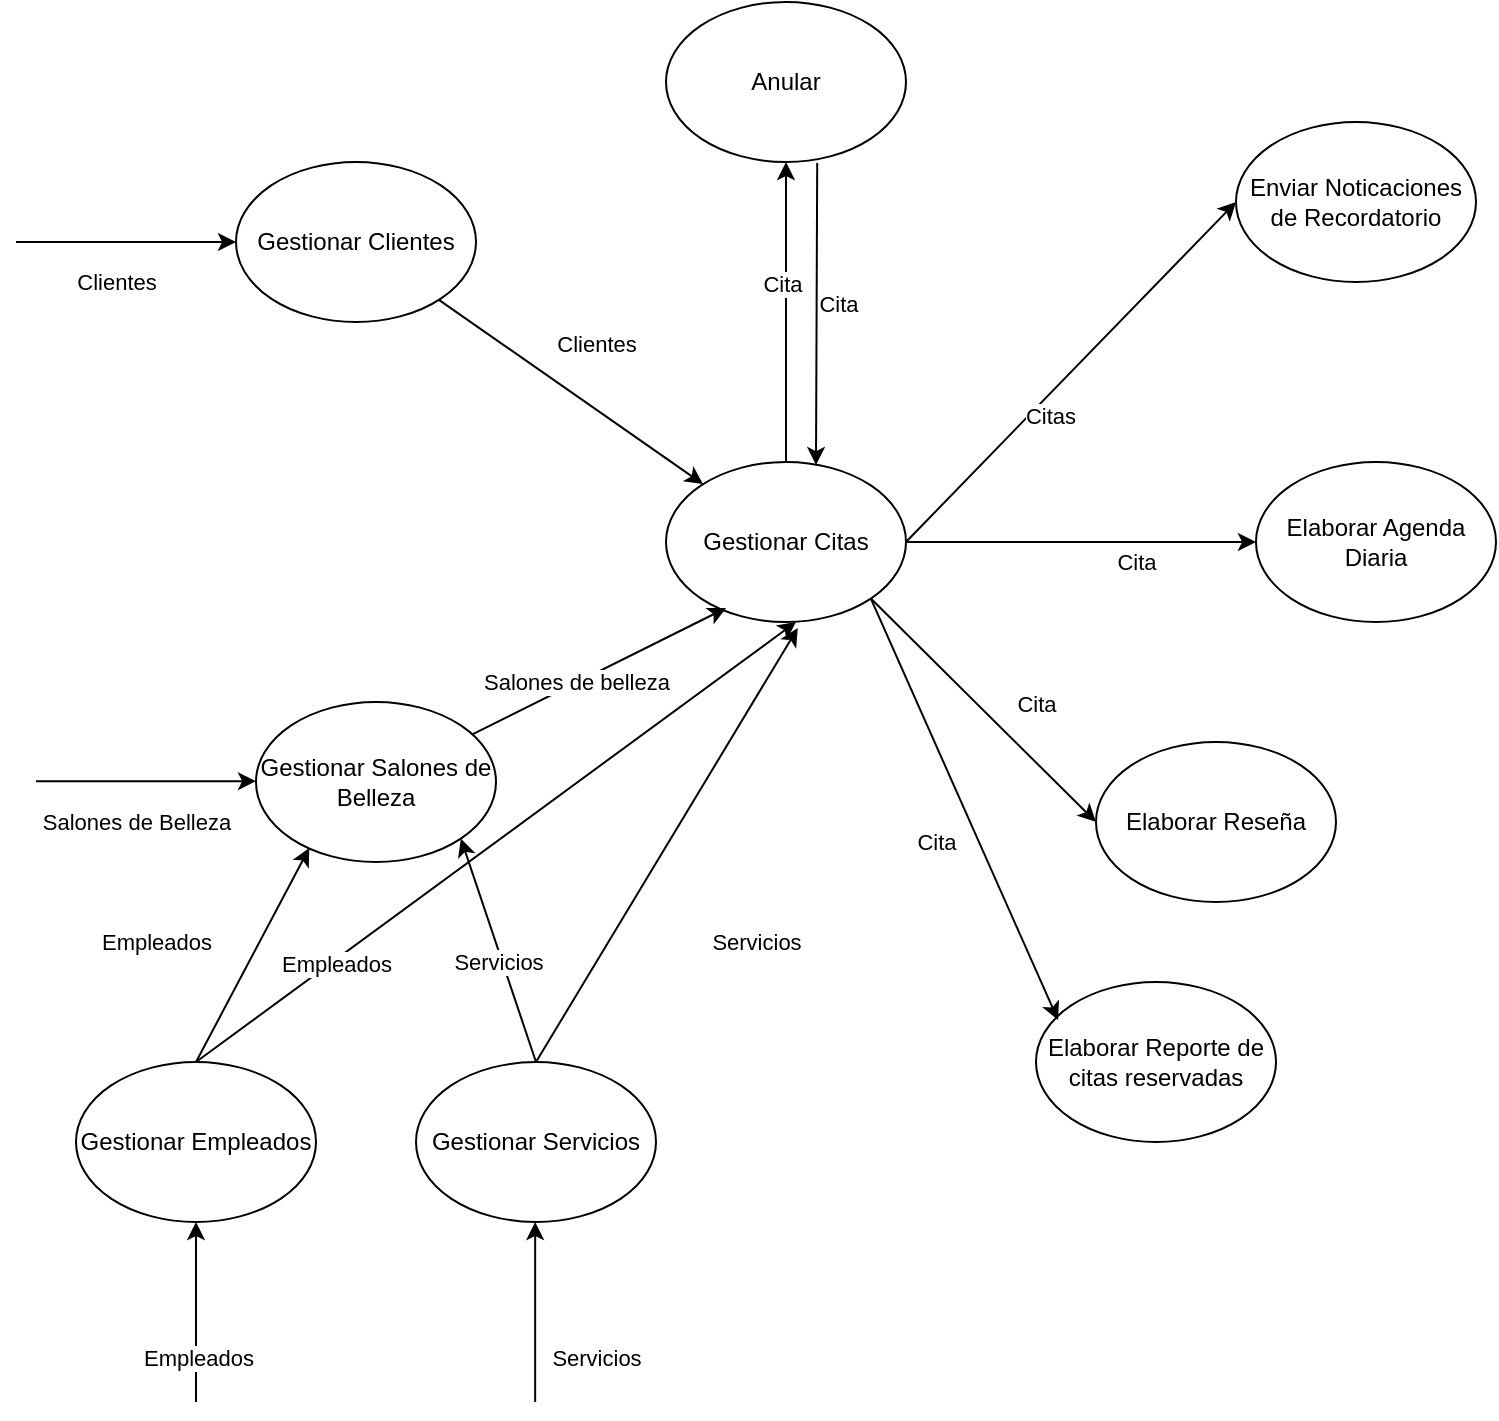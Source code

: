 <mxfile version="24.4.0" type="onedrive">
  <diagram name="Page-1" id="DT9oIw3plrHdRez7dMHh">
    <mxGraphModel grid="1" page="1" gridSize="10" guides="1" tooltips="1" connect="1" arrows="1" fold="1" pageScale="1" pageWidth="850" pageHeight="1100" math="0" shadow="0">
      <root>
        <mxCell id="0" />
        <mxCell id="1" parent="0" />
        <mxCell id="seNiPTkemWN_ckM0EZ9I-13" style="rounded=0;orthogonalLoop=1;jettySize=auto;html=1;exitX=1;exitY=0.5;exitDx=0;exitDy=0;entryX=0;entryY=0.5;entryDx=0;entryDy=0;" edge="1" parent="1" source="seNiPTkemWN_ckM0EZ9I-1" target="seNiPTkemWN_ckM0EZ9I-37">
          <mxGeometry relative="1" as="geometry">
            <mxPoint x="620" y="450.235" as="targetPoint" />
          </mxGeometry>
        </mxCell>
        <mxCell id="seNiPTkemWN_ckM0EZ9I-14" value="Citas" style="edgeLabel;html=1;align=center;verticalAlign=middle;resizable=0;points=[];" connectable="0" vertex="1" parent="seNiPTkemWN_ckM0EZ9I-13">
          <mxGeometry x="-0.137" y="-1" relative="1" as="geometry">
            <mxPoint y="9" as="offset" />
          </mxGeometry>
        </mxCell>
        <mxCell id="seNiPTkemWN_ckM0EZ9I-33" style="edgeStyle=orthogonalEdgeStyle;rounded=0;orthogonalLoop=1;jettySize=auto;html=1;exitX=0.5;exitY=0;exitDx=0;exitDy=0;entryX=0.5;entryY=1;entryDx=0;entryDy=0;" edge="1" parent="1" source="seNiPTkemWN_ckM0EZ9I-1" target="seNiPTkemWN_ckM0EZ9I-32">
          <mxGeometry relative="1" as="geometry" />
        </mxCell>
        <mxCell id="seNiPTkemWN_ckM0EZ9I-34" value="Cita" style="edgeLabel;html=1;align=center;verticalAlign=middle;resizable=0;points=[];" connectable="0" vertex="1" parent="seNiPTkemWN_ckM0EZ9I-33">
          <mxGeometry x="0.194" y="2" relative="1" as="geometry">
            <mxPoint as="offset" />
          </mxGeometry>
        </mxCell>
        <mxCell id="seNiPTkemWN_ckM0EZ9I-39" style="edgeStyle=orthogonalEdgeStyle;rounded=0;orthogonalLoop=1;jettySize=auto;html=1;exitX=1;exitY=0.5;exitDx=0;exitDy=0;entryX=0;entryY=0.5;entryDx=0;entryDy=0;" edge="1" parent="1" source="seNiPTkemWN_ckM0EZ9I-1" target="seNiPTkemWN_ckM0EZ9I-38">
          <mxGeometry relative="1" as="geometry" />
        </mxCell>
        <mxCell id="seNiPTkemWN_ckM0EZ9I-40" value="Cita" style="edgeLabel;html=1;align=center;verticalAlign=middle;resizable=0;points=[];" connectable="0" vertex="1" parent="seNiPTkemWN_ckM0EZ9I-39">
          <mxGeometry x="0.314" y="3" relative="1" as="geometry">
            <mxPoint y="13" as="offset" />
          </mxGeometry>
        </mxCell>
        <mxCell id="seNiPTkemWN_ckM0EZ9I-43" style="rounded=0;orthogonalLoop=1;jettySize=auto;html=1;exitX=1;exitY=1;exitDx=0;exitDy=0;entryX=0;entryY=0.5;entryDx=0;entryDy=0;" edge="1" parent="1" source="seNiPTkemWN_ckM0EZ9I-1" target="seNiPTkemWN_ckM0EZ9I-42">
          <mxGeometry relative="1" as="geometry" />
        </mxCell>
        <mxCell id="seNiPTkemWN_ckM0EZ9I-46" value="Cita" style="edgeLabel;html=1;align=center;verticalAlign=middle;resizable=0;points=[];" connectable="0" vertex="1" parent="seNiPTkemWN_ckM0EZ9I-43">
          <mxGeometry x="0.108" y="-3" relative="1" as="geometry">
            <mxPoint x="22" y="-12" as="offset" />
          </mxGeometry>
        </mxCell>
        <mxCell id="seNiPTkemWN_ckM0EZ9I-1" value="&lt;div&gt;Gestionar Citas&lt;/div&gt;" style="ellipse;whiteSpace=wrap;html=1;" vertex="1" parent="1">
          <mxGeometry x="365" y="410" width="120" height="80" as="geometry" />
        </mxCell>
        <mxCell id="seNiPTkemWN_ckM0EZ9I-4" style="rounded=0;orthogonalLoop=1;jettySize=auto;html=1;" edge="1" parent="1" source="seNiPTkemWN_ckM0EZ9I-2" target="seNiPTkemWN_ckM0EZ9I-1">
          <mxGeometry relative="1" as="geometry" />
        </mxCell>
        <mxCell id="seNiPTkemWN_ckM0EZ9I-5" value="Clientes" style="edgeLabel;html=1;align=center;verticalAlign=middle;resizable=0;points=[];" connectable="0" vertex="1" parent="seNiPTkemWN_ckM0EZ9I-4">
          <mxGeometry x="-0.096" y="-1" relative="1" as="geometry">
            <mxPoint x="19" y="-21" as="offset" />
          </mxGeometry>
        </mxCell>
        <mxCell id="seNiPTkemWN_ckM0EZ9I-2" value="Gestionar Clientes" style="ellipse;whiteSpace=wrap;html=1;" vertex="1" parent="1">
          <mxGeometry x="150" y="260" width="120" height="80" as="geometry" />
        </mxCell>
        <mxCell id="seNiPTkemWN_ckM0EZ9I-3" value="Gestionar Salones de Belleza" style="ellipse;whiteSpace=wrap;html=1;" vertex="1" parent="1">
          <mxGeometry x="160" y="530" width="120" height="80" as="geometry" />
        </mxCell>
        <mxCell id="seNiPTkemWN_ckM0EZ9I-20" style="rounded=0;orthogonalLoop=1;jettySize=auto;html=1;exitX=0.5;exitY=0;exitDx=0;exitDy=0;entryX=0.222;entryY=0.913;entryDx=0;entryDy=0;entryPerimeter=0;" edge="1" parent="1" source="seNiPTkemWN_ckM0EZ9I-6" target="seNiPTkemWN_ckM0EZ9I-3">
          <mxGeometry relative="1" as="geometry" />
        </mxCell>
        <mxCell id="seNiPTkemWN_ckM0EZ9I-25" value="Empleados" style="edgeLabel;html=1;align=center;verticalAlign=middle;resizable=0;points=[];" connectable="0" vertex="1" parent="seNiPTkemWN_ckM0EZ9I-20">
          <mxGeometry x="-0.157" y="-1" relative="1" as="geometry">
            <mxPoint x="-45" y="-16" as="offset" />
          </mxGeometry>
        </mxCell>
        <mxCell id="seNiPTkemWN_ckM0EZ9I-29" style="rounded=0;orthogonalLoop=1;jettySize=auto;html=1;exitX=0.5;exitY=0;exitDx=0;exitDy=0;" edge="1" parent="1" source="seNiPTkemWN_ckM0EZ9I-6">
          <mxGeometry relative="1" as="geometry">
            <mxPoint x="430" y="490" as="targetPoint" />
          </mxGeometry>
        </mxCell>
        <mxCell id="seNiPTkemWN_ckM0EZ9I-30" value="Empleados" style="edgeLabel;html=1;align=center;verticalAlign=middle;resizable=0;points=[];" connectable="0" vertex="1" parent="seNiPTkemWN_ckM0EZ9I-29">
          <mxGeometry x="-0.419" y="1" relative="1" as="geometry">
            <mxPoint x="-17" y="15" as="offset" />
          </mxGeometry>
        </mxCell>
        <mxCell id="seNiPTkemWN_ckM0EZ9I-6" value="&lt;div&gt;Gestionar Empleados&lt;/div&gt;" style="ellipse;whiteSpace=wrap;html=1;" vertex="1" parent="1">
          <mxGeometry x="70" y="710" width="120" height="80" as="geometry" />
        </mxCell>
        <mxCell id="seNiPTkemWN_ckM0EZ9I-7" value="" style="endArrow=classic;html=1;rounded=0;entryX=0;entryY=0.5;entryDx=0;entryDy=0;" edge="1" parent="1" target="seNiPTkemWN_ckM0EZ9I-2">
          <mxGeometry width="50" height="50" relative="1" as="geometry">
            <mxPoint x="40" y="300" as="sourcePoint" />
            <mxPoint x="110" y="290" as="targetPoint" />
          </mxGeometry>
        </mxCell>
        <mxCell id="seNiPTkemWN_ckM0EZ9I-8" value="Clientes" style="edgeLabel;html=1;align=center;verticalAlign=middle;resizable=0;points=[];" connectable="0" vertex="1" parent="seNiPTkemWN_ckM0EZ9I-7">
          <mxGeometry x="-0.091" y="-1" relative="1" as="geometry">
            <mxPoint y="19" as="offset" />
          </mxGeometry>
        </mxCell>
        <mxCell id="seNiPTkemWN_ckM0EZ9I-9" style="rounded=0;orthogonalLoop=1;jettySize=auto;html=1;entryX=0.25;entryY=0.913;entryDx=0;entryDy=0;entryPerimeter=0;" edge="1" parent="1" source="seNiPTkemWN_ckM0EZ9I-3" target="seNiPTkemWN_ckM0EZ9I-1">
          <mxGeometry relative="1" as="geometry" />
        </mxCell>
        <mxCell id="seNiPTkemWN_ckM0EZ9I-10" value="Salones de belleza" style="edgeLabel;html=1;align=center;verticalAlign=middle;resizable=0;points=[];" connectable="0" vertex="1" parent="seNiPTkemWN_ckM0EZ9I-9">
          <mxGeometry x="-0.434" y="3" relative="1" as="geometry">
            <mxPoint x="17" y="-6" as="offset" />
          </mxGeometry>
        </mxCell>
        <mxCell id="seNiPTkemWN_ckM0EZ9I-11" value="" style="endArrow=classic;html=1;rounded=0;entryX=0;entryY=0.5;entryDx=0;entryDy=0;" edge="1" parent="1">
          <mxGeometry width="50" height="50" relative="1" as="geometry">
            <mxPoint x="50" y="569.58" as="sourcePoint" />
            <mxPoint x="160" y="569.58" as="targetPoint" />
          </mxGeometry>
        </mxCell>
        <mxCell id="seNiPTkemWN_ckM0EZ9I-12" value="Salones de Belleza" style="edgeLabel;html=1;align=center;verticalAlign=middle;resizable=0;points=[];" connectable="0" vertex="1" parent="seNiPTkemWN_ckM0EZ9I-11">
          <mxGeometry x="-0.091" y="-1" relative="1" as="geometry">
            <mxPoint y="19" as="offset" />
          </mxGeometry>
        </mxCell>
        <mxCell id="seNiPTkemWN_ckM0EZ9I-17" value="" style="endArrow=classic;html=1;rounded=0;entryX=0.5;entryY=1;entryDx=0;entryDy=0;" edge="1" parent="1" target="seNiPTkemWN_ckM0EZ9I-6">
          <mxGeometry width="50" height="50" relative="1" as="geometry">
            <mxPoint x="130" y="880" as="sourcePoint" />
            <mxPoint x="160" y="759.58" as="targetPoint" />
          </mxGeometry>
        </mxCell>
        <mxCell id="seNiPTkemWN_ckM0EZ9I-18" value="Empleados" style="edgeLabel;html=1;align=center;verticalAlign=middle;resizable=0;points=[];" connectable="0" vertex="1" parent="seNiPTkemWN_ckM0EZ9I-17">
          <mxGeometry x="-0.091" y="-1" relative="1" as="geometry">
            <mxPoint y="19" as="offset" />
          </mxGeometry>
        </mxCell>
        <mxCell id="seNiPTkemWN_ckM0EZ9I-24" style="rounded=0;orthogonalLoop=1;jettySize=auto;html=1;exitX=0.5;exitY=0;exitDx=0;exitDy=0;entryX=1;entryY=1;entryDx=0;entryDy=0;" edge="1" parent="1" source="seNiPTkemWN_ckM0EZ9I-21" target="seNiPTkemWN_ckM0EZ9I-3">
          <mxGeometry relative="1" as="geometry" />
        </mxCell>
        <mxCell id="seNiPTkemWN_ckM0EZ9I-26" value="Servicios" style="edgeLabel;html=1;align=center;verticalAlign=middle;resizable=0;points=[];" connectable="0" vertex="1" parent="seNiPTkemWN_ckM0EZ9I-24">
          <mxGeometry x="-0.185" y="-2" relative="1" as="geometry">
            <mxPoint x="-6" y="-4" as="offset" />
          </mxGeometry>
        </mxCell>
        <mxCell id="seNiPTkemWN_ckM0EZ9I-21" value="Gestionar Servicios" style="ellipse;whiteSpace=wrap;html=1;" vertex="1" parent="1">
          <mxGeometry x="240" y="710" width="120" height="80" as="geometry" />
        </mxCell>
        <mxCell id="seNiPTkemWN_ckM0EZ9I-22" value="" style="endArrow=classic;html=1;rounded=0;entryX=0.5;entryY=1;entryDx=0;entryDy=0;" edge="1" parent="1">
          <mxGeometry width="50" height="50" relative="1" as="geometry">
            <mxPoint x="299.58" y="880" as="sourcePoint" />
            <mxPoint x="299.58" y="790" as="targetPoint" />
          </mxGeometry>
        </mxCell>
        <mxCell id="seNiPTkemWN_ckM0EZ9I-23" value="Servicios" style="edgeLabel;html=1;align=center;verticalAlign=middle;resizable=0;points=[];" connectable="0" vertex="1" parent="seNiPTkemWN_ckM0EZ9I-22">
          <mxGeometry x="-0.091" y="-1" relative="1" as="geometry">
            <mxPoint x="29" y="19" as="offset" />
          </mxGeometry>
        </mxCell>
        <mxCell id="seNiPTkemWN_ckM0EZ9I-27" style="rounded=0;orthogonalLoop=1;jettySize=auto;html=1;exitX=0.5;exitY=0;exitDx=0;exitDy=0;entryX=0.549;entryY=1.038;entryDx=0;entryDy=0;entryPerimeter=0;" edge="1" parent="1" source="seNiPTkemWN_ckM0EZ9I-21" target="seNiPTkemWN_ckM0EZ9I-1">
          <mxGeometry relative="1" as="geometry" />
        </mxCell>
        <mxCell id="seNiPTkemWN_ckM0EZ9I-28" value="Servicios" style="edgeLabel;html=1;align=center;verticalAlign=middle;resizable=0;points=[];" connectable="0" vertex="1" parent="seNiPTkemWN_ckM0EZ9I-27">
          <mxGeometry x="0.021" y="-1" relative="1" as="geometry">
            <mxPoint x="42" y="50" as="offset" />
          </mxGeometry>
        </mxCell>
        <mxCell id="seNiPTkemWN_ckM0EZ9I-32" value="Anular" style="ellipse;whiteSpace=wrap;html=1;" vertex="1" parent="1">
          <mxGeometry x="365" y="180" width="120" height="80" as="geometry" />
        </mxCell>
        <mxCell id="seNiPTkemWN_ckM0EZ9I-35" value="" style="endArrow=classic;html=1;rounded=0;entryX=0.625;entryY=0.019;entryDx=0;entryDy=0;entryPerimeter=0;exitX=0.63;exitY=1.006;exitDx=0;exitDy=0;exitPerimeter=0;" edge="1" parent="1" source="seNiPTkemWN_ckM0EZ9I-32" target="seNiPTkemWN_ckM0EZ9I-1">
          <mxGeometry width="50" height="50" relative="1" as="geometry">
            <mxPoint x="440" y="270" as="sourcePoint" />
            <mxPoint x="550" y="300" as="targetPoint" />
          </mxGeometry>
        </mxCell>
        <mxCell id="seNiPTkemWN_ckM0EZ9I-36" value="Cita" style="edgeLabel;html=1;align=center;verticalAlign=middle;resizable=0;points=[];" connectable="0" vertex="1" parent="seNiPTkemWN_ckM0EZ9I-35">
          <mxGeometry x="-0.069" y="3" relative="1" as="geometry">
            <mxPoint x="7" as="offset" />
          </mxGeometry>
        </mxCell>
        <mxCell id="seNiPTkemWN_ckM0EZ9I-37" value="Enviar Noticaciones de Recordatorio" style="ellipse;whiteSpace=wrap;html=1;" vertex="1" parent="1">
          <mxGeometry x="650" y="240" width="120" height="80" as="geometry" />
        </mxCell>
        <mxCell id="seNiPTkemWN_ckM0EZ9I-38" value="Elaborar Agenda Diaria" style="ellipse;whiteSpace=wrap;html=1;" vertex="1" parent="1">
          <mxGeometry x="660" y="410" width="120" height="80" as="geometry" />
        </mxCell>
        <mxCell id="seNiPTkemWN_ckM0EZ9I-42" value="Elaborar Reseña" style="ellipse;whiteSpace=wrap;html=1;" vertex="1" parent="1">
          <mxGeometry x="580" y="550" width="120" height="80" as="geometry" />
        </mxCell>
        <mxCell id="seNiPTkemWN_ckM0EZ9I-44" value="Elaborar Reporte de citas reservadas" style="ellipse;whiteSpace=wrap;html=1;" vertex="1" parent="1">
          <mxGeometry x="550" y="670" width="120" height="80" as="geometry" />
        </mxCell>
        <mxCell id="seNiPTkemWN_ckM0EZ9I-45" style="rounded=0;orthogonalLoop=1;jettySize=auto;html=1;exitX=1;exitY=1;exitDx=0;exitDy=0;entryX=0.092;entryY=0.238;entryDx=0;entryDy=0;entryPerimeter=0;" edge="1" parent="1" source="seNiPTkemWN_ckM0EZ9I-1" target="seNiPTkemWN_ckM0EZ9I-44">
          <mxGeometry relative="1" as="geometry" />
        </mxCell>
        <mxCell id="seNiPTkemWN_ckM0EZ9I-47" value="Cita" style="edgeLabel;html=1;align=center;verticalAlign=middle;resizable=0;points=[];" connectable="0" vertex="1" parent="seNiPTkemWN_ckM0EZ9I-45">
          <mxGeometry x="0.067" y="2" relative="1" as="geometry">
            <mxPoint x="-19" y="10" as="offset" />
          </mxGeometry>
        </mxCell>
      </root>
    </mxGraphModel>
  </diagram>
</mxfile>
